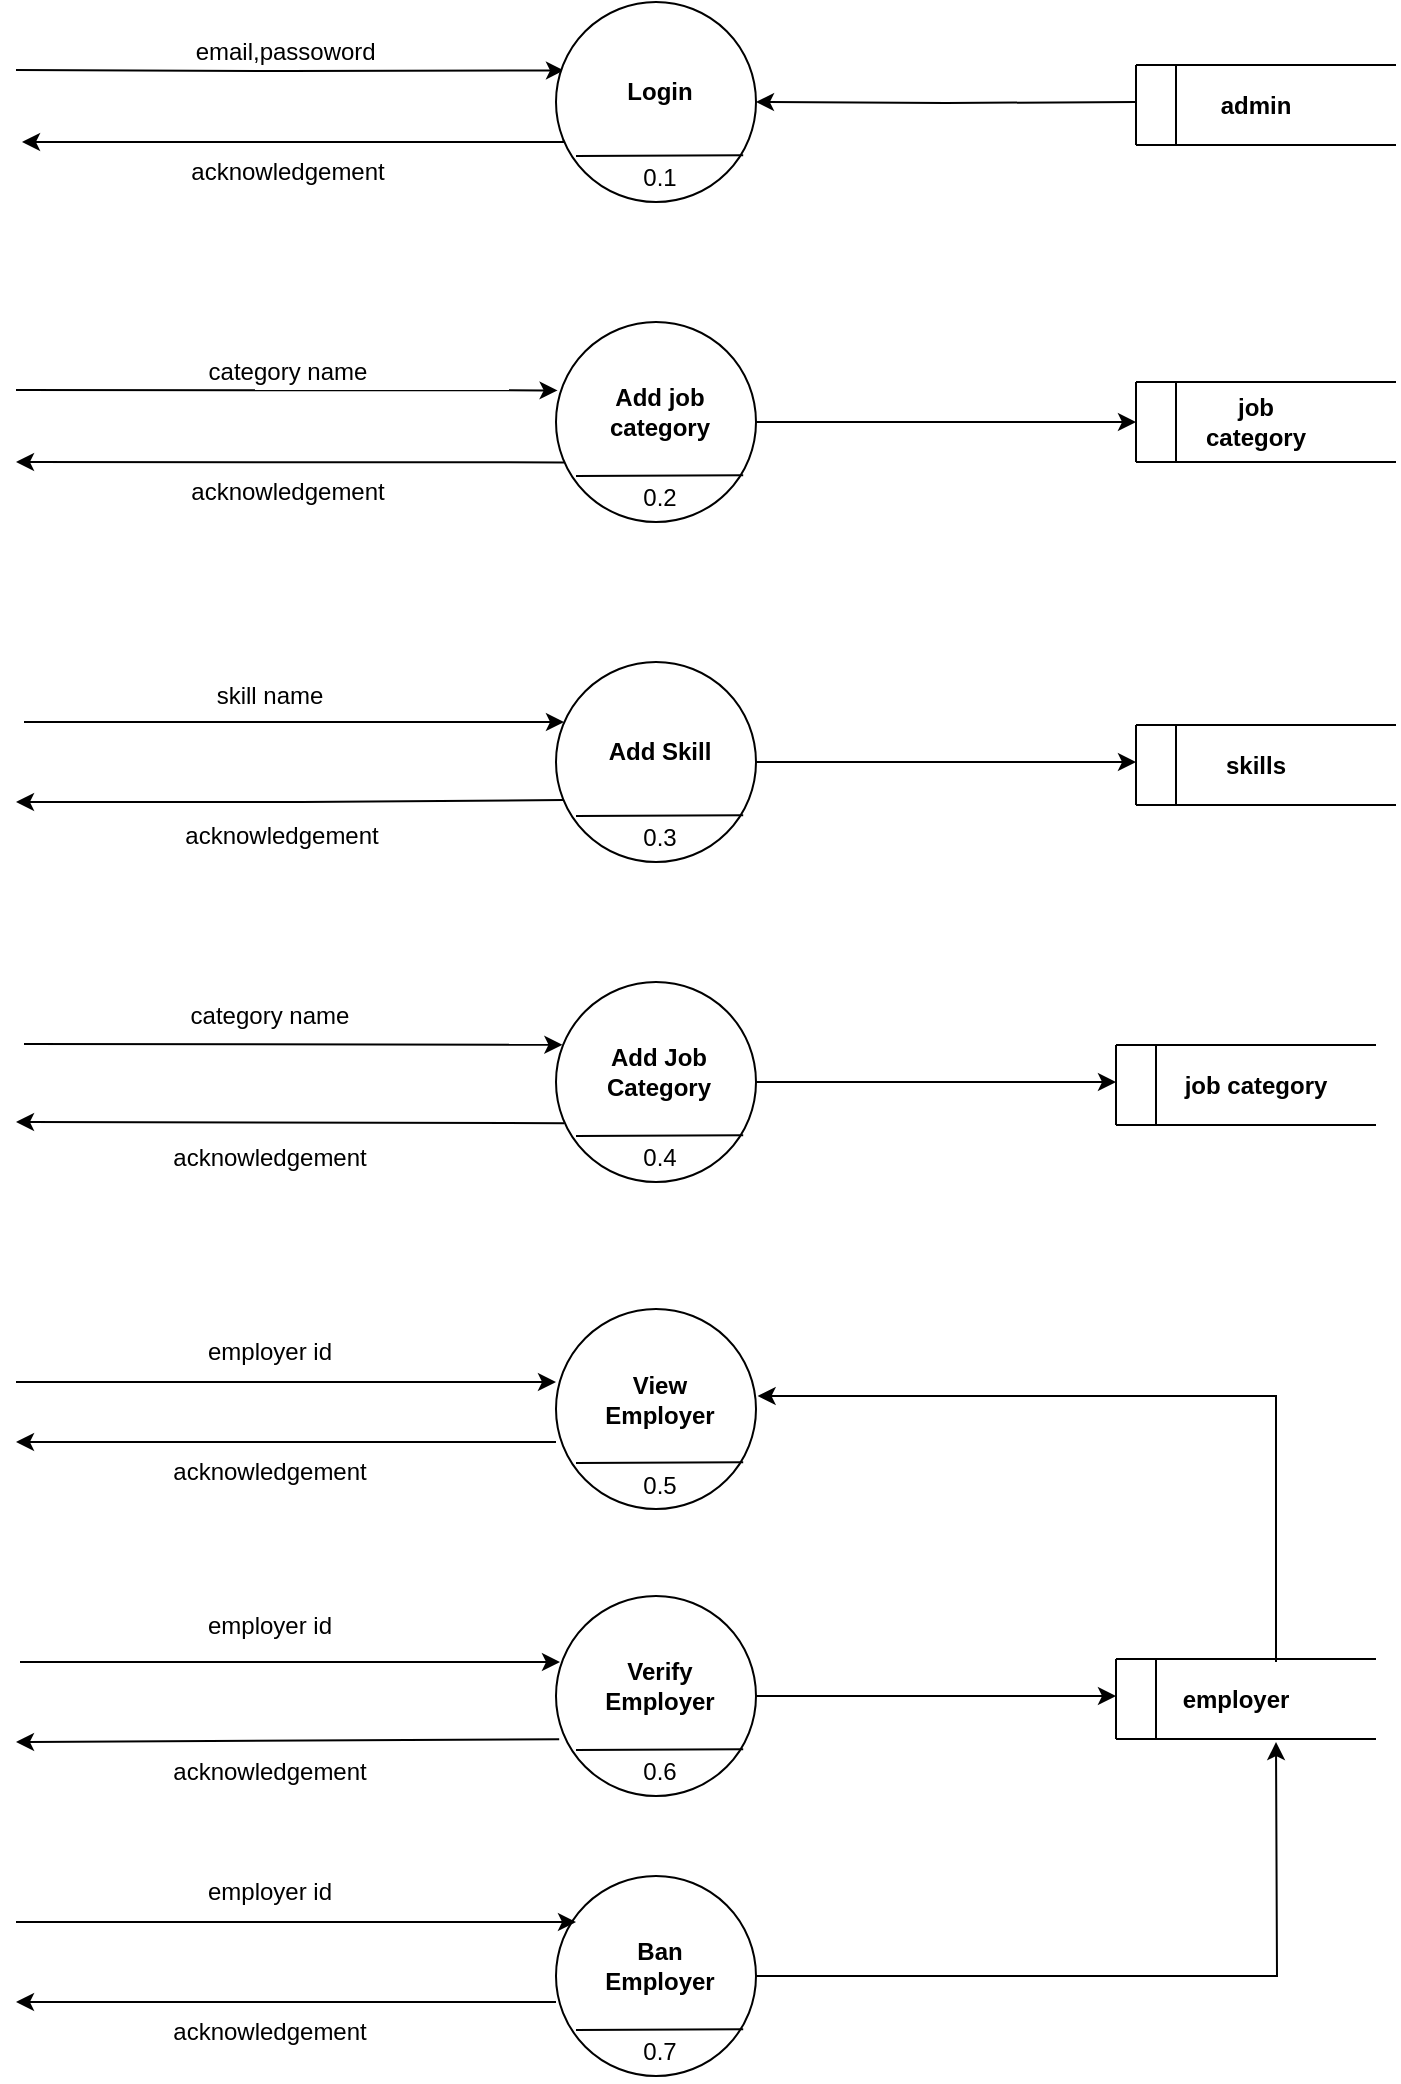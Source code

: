 <mxfile version="19.0.3" type="device"><diagram id="TOkJY3j2TRQBVx4fKm12" name="Page-1"><mxGraphModel dx="1550" dy="827" grid="1" gridSize="10" guides="1" tooltips="1" connect="1" arrows="1" fold="1" page="1" pageScale="1" pageWidth="850" pageHeight="1100" math="0" shadow="0"><root><mxCell id="0"/><mxCell id="1" parent="0"/><mxCell id="_CBgfRys0AloeU_Ydikx-16" style="edgeStyle=orthogonalEdgeStyle;rounded=0;orthogonalLoop=1;jettySize=auto;html=1;exitX=0.008;exitY=0.686;exitDx=0;exitDy=0;exitPerimeter=0;" parent="1" edge="1"><mxGeometry relative="1" as="geometry"><mxPoint x="393.8" y="128.6" as="sourcePoint"/><mxPoint x="123" y="130" as="targetPoint"/><Array as="points"><mxPoint x="394" y="130"/></Array></mxGeometry></mxCell><mxCell id="_CBgfRys0AloeU_Ydikx-14" style="edgeStyle=orthogonalEdgeStyle;rounded=0;orthogonalLoop=1;jettySize=auto;html=1;entryX=0.04;entryY=0.342;entryDx=0;entryDy=0;entryPerimeter=0;" parent="1" target="_CBgfRys0AloeU_Ydikx-1" edge="1"><mxGeometry relative="1" as="geometry"><mxPoint x="120" y="94" as="sourcePoint"/></mxGeometry></mxCell><mxCell id="_CBgfRys0AloeU_Ydikx-11" value="" style="group" parent="1" vertex="1" connectable="0"><mxGeometry x="680" y="91.5" width="130" height="40" as="geometry"/></mxCell><mxCell id="_CBgfRys0AloeU_Ydikx-6" value="" style="endArrow=none;html=1;rounded=0;" parent="_CBgfRys0AloeU_Ydikx-11" edge="1"><mxGeometry width="50" height="50" relative="1" as="geometry"><mxPoint as="sourcePoint"/><mxPoint x="130" as="targetPoint"/></mxGeometry></mxCell><mxCell id="_CBgfRys0AloeU_Ydikx-7" value="" style="endArrow=none;html=1;rounded=0;" parent="_CBgfRys0AloeU_Ydikx-11" edge="1"><mxGeometry width="50" height="50" relative="1" as="geometry"><mxPoint x="130" y="40" as="sourcePoint"/><mxPoint y="40" as="targetPoint"/></mxGeometry></mxCell><mxCell id="_CBgfRys0AloeU_Ydikx-8" value="" style="endArrow=none;html=1;rounded=0;" parent="_CBgfRys0AloeU_Ydikx-11" edge="1"><mxGeometry width="50" height="50" relative="1" as="geometry"><mxPoint y="40" as="sourcePoint"/><mxPoint as="targetPoint"/></mxGeometry></mxCell><mxCell id="_CBgfRys0AloeU_Ydikx-9" value="" style="endArrow=none;html=1;rounded=0;" parent="_CBgfRys0AloeU_Ydikx-11" edge="1"><mxGeometry width="50" height="50" relative="1" as="geometry"><mxPoint x="20" y="40" as="sourcePoint"/><mxPoint x="20" as="targetPoint"/></mxGeometry></mxCell><mxCell id="_CBgfRys0AloeU_Ydikx-10" value="&lt;b&gt;admin&lt;/b&gt;" style="text;html=1;strokeColor=none;fillColor=none;align=center;verticalAlign=middle;whiteSpace=wrap;rounded=0;" parent="_CBgfRys0AloeU_Ydikx-11" vertex="1"><mxGeometry x="30" y="5" width="60" height="30" as="geometry"/></mxCell><mxCell id="_CBgfRys0AloeU_Ydikx-15" value="email,passoword&amp;nbsp;" style="text;html=1;strokeColor=none;fillColor=none;align=center;verticalAlign=middle;whiteSpace=wrap;rounded=0;" parent="1" vertex="1"><mxGeometry x="160.5" y="70" width="191" height="30" as="geometry"/></mxCell><mxCell id="_CBgfRys0AloeU_Ydikx-17" value="acknowledgement" style="text;html=1;strokeColor=none;fillColor=none;align=center;verticalAlign=middle;whiteSpace=wrap;rounded=0;" parent="1" vertex="1"><mxGeometry x="223" y="130" width="66" height="30" as="geometry"/></mxCell><mxCell id="_CBgfRys0AloeU_Ydikx-21" value="" style="group" parent="1" vertex="1" connectable="0"><mxGeometry x="390" y="60" width="100" height="103" as="geometry"/></mxCell><mxCell id="_CBgfRys0AloeU_Ydikx-1" value="" style="ellipse;whiteSpace=wrap;html=1;aspect=fixed;" parent="_CBgfRys0AloeU_Ydikx-21" vertex="1"><mxGeometry width="100" height="100" as="geometry"/></mxCell><mxCell id="_CBgfRys0AloeU_Ydikx-3" value="" style="endArrow=none;html=1;rounded=0;entryX=0.936;entryY=0.766;entryDx=0;entryDy=0;entryPerimeter=0;" parent="_CBgfRys0AloeU_Ydikx-21" target="_CBgfRys0AloeU_Ydikx-1" edge="1"><mxGeometry width="50" height="50" relative="1" as="geometry"><mxPoint x="10" y="77" as="sourcePoint"/><mxPoint y="130" as="targetPoint"/></mxGeometry></mxCell><mxCell id="_CBgfRys0AloeU_Ydikx-4" value="0.1" style="text;html=1;strokeColor=none;fillColor=none;align=center;verticalAlign=middle;whiteSpace=wrap;rounded=0;" parent="_CBgfRys0AloeU_Ydikx-21" vertex="1"><mxGeometry x="22" y="73" width="60" height="30" as="geometry"/></mxCell><mxCell id="_CBgfRys0AloeU_Ydikx-19" value="&lt;b&gt;Login&lt;/b&gt;" style="text;html=1;strokeColor=none;fillColor=none;align=center;verticalAlign=middle;whiteSpace=wrap;rounded=0;" parent="_CBgfRys0AloeU_Ydikx-21" vertex="1"><mxGeometry x="22" y="30" width="60" height="30" as="geometry"/></mxCell><mxCell id="_CBgfRys0AloeU_Ydikx-22" value="" style="group" parent="1" vertex="1" connectable="0"><mxGeometry x="390" y="220" width="100" height="103" as="geometry"/></mxCell><mxCell id="_CBgfRys0AloeU_Ydikx-23" value="" style="ellipse;whiteSpace=wrap;html=1;aspect=fixed;" parent="_CBgfRys0AloeU_Ydikx-22" vertex="1"><mxGeometry width="100" height="100" as="geometry"/></mxCell><mxCell id="_CBgfRys0AloeU_Ydikx-24" value="" style="endArrow=none;html=1;rounded=0;entryX=0.936;entryY=0.766;entryDx=0;entryDy=0;entryPerimeter=0;" parent="_CBgfRys0AloeU_Ydikx-22" target="_CBgfRys0AloeU_Ydikx-23" edge="1"><mxGeometry width="50" height="50" relative="1" as="geometry"><mxPoint x="10" y="77" as="sourcePoint"/><mxPoint y="130" as="targetPoint"/></mxGeometry></mxCell><mxCell id="_CBgfRys0AloeU_Ydikx-25" value="0.2&lt;br&gt;" style="text;html=1;strokeColor=none;fillColor=none;align=center;verticalAlign=middle;whiteSpace=wrap;rounded=0;" parent="_CBgfRys0AloeU_Ydikx-22" vertex="1"><mxGeometry x="22" y="73" width="60" height="30" as="geometry"/></mxCell><mxCell id="_CBgfRys0AloeU_Ydikx-26" value="&lt;b&gt;Add job category&lt;/b&gt;" style="text;html=1;strokeColor=none;fillColor=none;align=center;verticalAlign=middle;whiteSpace=wrap;rounded=0;" parent="_CBgfRys0AloeU_Ydikx-22" vertex="1"><mxGeometry x="22" y="30" width="60" height="30" as="geometry"/></mxCell><mxCell id="_CBgfRys0AloeU_Ydikx-27" value="" style="group" parent="1" vertex="1" connectable="0"><mxGeometry x="680" y="250" width="130" height="40" as="geometry"/></mxCell><mxCell id="_CBgfRys0AloeU_Ydikx-28" value="" style="endArrow=none;html=1;rounded=0;" parent="_CBgfRys0AloeU_Ydikx-27" edge="1"><mxGeometry width="50" height="50" relative="1" as="geometry"><mxPoint as="sourcePoint"/><mxPoint x="130" as="targetPoint"/></mxGeometry></mxCell><mxCell id="_CBgfRys0AloeU_Ydikx-29" value="" style="endArrow=none;html=1;rounded=0;" parent="_CBgfRys0AloeU_Ydikx-27" edge="1"><mxGeometry width="50" height="50" relative="1" as="geometry"><mxPoint x="130" y="40" as="sourcePoint"/><mxPoint y="40" as="targetPoint"/></mxGeometry></mxCell><mxCell id="_CBgfRys0AloeU_Ydikx-30" value="" style="endArrow=none;html=1;rounded=0;" parent="_CBgfRys0AloeU_Ydikx-27" edge="1"><mxGeometry width="50" height="50" relative="1" as="geometry"><mxPoint y="40" as="sourcePoint"/><mxPoint as="targetPoint"/></mxGeometry></mxCell><mxCell id="_CBgfRys0AloeU_Ydikx-31" value="" style="endArrow=none;html=1;rounded=0;" parent="_CBgfRys0AloeU_Ydikx-27" edge="1"><mxGeometry width="50" height="50" relative="1" as="geometry"><mxPoint x="20" y="40" as="sourcePoint"/><mxPoint x="20" as="targetPoint"/></mxGeometry></mxCell><mxCell id="_CBgfRys0AloeU_Ydikx-32" value="&lt;b&gt;job category&lt;/b&gt;" style="text;html=1;strokeColor=none;fillColor=none;align=center;verticalAlign=middle;whiteSpace=wrap;rounded=0;" parent="_CBgfRys0AloeU_Ydikx-27" vertex="1"><mxGeometry x="30" y="5" width="60" height="30" as="geometry"/></mxCell><mxCell id="_CBgfRys0AloeU_Ydikx-36" value="" style="group" parent="1" vertex="1" connectable="0"><mxGeometry x="390" y="390" width="100" height="103" as="geometry"/></mxCell><mxCell id="_CBgfRys0AloeU_Ydikx-37" value="" style="ellipse;whiteSpace=wrap;html=1;aspect=fixed;" parent="_CBgfRys0AloeU_Ydikx-36" vertex="1"><mxGeometry width="100" height="100" as="geometry"/></mxCell><mxCell id="_CBgfRys0AloeU_Ydikx-38" value="" style="endArrow=none;html=1;rounded=0;entryX=0.936;entryY=0.766;entryDx=0;entryDy=0;entryPerimeter=0;" parent="_CBgfRys0AloeU_Ydikx-36" target="_CBgfRys0AloeU_Ydikx-37" edge="1"><mxGeometry width="50" height="50" relative="1" as="geometry"><mxPoint x="10" y="77" as="sourcePoint"/><mxPoint y="130" as="targetPoint"/></mxGeometry></mxCell><mxCell id="_CBgfRys0AloeU_Ydikx-39" value="0.3&lt;br&gt;" style="text;html=1;strokeColor=none;fillColor=none;align=center;verticalAlign=middle;whiteSpace=wrap;rounded=0;" parent="_CBgfRys0AloeU_Ydikx-36" vertex="1"><mxGeometry x="22" y="73" width="60" height="30" as="geometry"/></mxCell><mxCell id="_CBgfRys0AloeU_Ydikx-40" value="&lt;b&gt;Add Skill&lt;/b&gt;" style="text;html=1;strokeColor=none;fillColor=none;align=center;verticalAlign=middle;whiteSpace=wrap;rounded=0;" parent="_CBgfRys0AloeU_Ydikx-36" vertex="1"><mxGeometry x="22" y="30" width="60" height="30" as="geometry"/></mxCell><mxCell id="_CBgfRys0AloeU_Ydikx-47" style="edgeStyle=orthogonalEdgeStyle;rounded=0;orthogonalLoop=1;jettySize=auto;html=1;" parent="1" source="_CBgfRys0AloeU_Ydikx-37" edge="1"><mxGeometry relative="1" as="geometry"><mxPoint x="680" y="440" as="targetPoint"/></mxGeometry></mxCell><mxCell id="_CBgfRys0AloeU_Ydikx-49" value="skill name" style="text;html=1;strokeColor=none;fillColor=none;align=center;verticalAlign=middle;whiteSpace=wrap;rounded=0;" parent="1" vertex="1"><mxGeometry x="160" y="391.5" width="174" height="30" as="geometry"/></mxCell><mxCell id="_CBgfRys0AloeU_Ydikx-50" value="" style="group" parent="1" vertex="1" connectable="0"><mxGeometry x="390" y="713.5" width="100" height="103" as="geometry"/></mxCell><mxCell id="_CBgfRys0AloeU_Ydikx-51" value="" style="ellipse;whiteSpace=wrap;html=1;aspect=fixed;" parent="_CBgfRys0AloeU_Ydikx-50" vertex="1"><mxGeometry width="100" height="100" as="geometry"/></mxCell><mxCell id="_CBgfRys0AloeU_Ydikx-52" value="" style="endArrow=none;html=1;rounded=0;entryX=0.936;entryY=0.766;entryDx=0;entryDy=0;entryPerimeter=0;" parent="_CBgfRys0AloeU_Ydikx-50" target="_CBgfRys0AloeU_Ydikx-51" edge="1"><mxGeometry width="50" height="50" relative="1" as="geometry"><mxPoint x="10" y="77" as="sourcePoint"/><mxPoint y="130" as="targetPoint"/></mxGeometry></mxCell><mxCell id="_CBgfRys0AloeU_Ydikx-53" value="0.5" style="text;html=1;strokeColor=none;fillColor=none;align=center;verticalAlign=middle;whiteSpace=wrap;rounded=0;" parent="_CBgfRys0AloeU_Ydikx-50" vertex="1"><mxGeometry x="22" y="73" width="60" height="30" as="geometry"/></mxCell><mxCell id="_CBgfRys0AloeU_Ydikx-54" value="&lt;b&gt;View Employer&lt;/b&gt;" style="text;html=1;strokeColor=none;fillColor=none;align=center;verticalAlign=middle;whiteSpace=wrap;rounded=0;" parent="_CBgfRys0AloeU_Ydikx-50" vertex="1"><mxGeometry x="22" y="30" width="60" height="30" as="geometry"/></mxCell><mxCell id="_CBgfRys0AloeU_Ydikx-55" value="" style="group" parent="1" vertex="1" connectable="0"><mxGeometry x="390" y="857" width="100" height="103" as="geometry"/></mxCell><mxCell id="_CBgfRys0AloeU_Ydikx-56" value="" style="ellipse;whiteSpace=wrap;html=1;aspect=fixed;" parent="_CBgfRys0AloeU_Ydikx-55" vertex="1"><mxGeometry width="100" height="100" as="geometry"/></mxCell><mxCell id="_CBgfRys0AloeU_Ydikx-57" value="" style="endArrow=none;html=1;rounded=0;entryX=0.936;entryY=0.766;entryDx=0;entryDy=0;entryPerimeter=0;" parent="_CBgfRys0AloeU_Ydikx-55" target="_CBgfRys0AloeU_Ydikx-56" edge="1"><mxGeometry width="50" height="50" relative="1" as="geometry"><mxPoint x="10" y="77" as="sourcePoint"/><mxPoint y="130" as="targetPoint"/></mxGeometry></mxCell><mxCell id="_CBgfRys0AloeU_Ydikx-58" value="0.6&lt;br&gt;" style="text;html=1;strokeColor=none;fillColor=none;align=center;verticalAlign=middle;whiteSpace=wrap;rounded=0;" parent="_CBgfRys0AloeU_Ydikx-55" vertex="1"><mxGeometry x="22" y="73" width="60" height="30" as="geometry"/></mxCell><mxCell id="_CBgfRys0AloeU_Ydikx-59" value="&lt;b&gt;Verify Employer&lt;/b&gt;" style="text;html=1;strokeColor=none;fillColor=none;align=center;verticalAlign=middle;whiteSpace=wrap;rounded=0;" parent="_CBgfRys0AloeU_Ydikx-55" vertex="1"><mxGeometry x="22" y="30" width="60" height="30" as="geometry"/></mxCell><mxCell id="_CBgfRys0AloeU_Ydikx-60" value="" style="group" parent="1" vertex="1" connectable="0"><mxGeometry x="670" y="888.5" width="130" height="40" as="geometry"/></mxCell><mxCell id="_CBgfRys0AloeU_Ydikx-61" value="" style="endArrow=none;html=1;rounded=0;" parent="_CBgfRys0AloeU_Ydikx-60" edge="1"><mxGeometry width="50" height="50" relative="1" as="geometry"><mxPoint as="sourcePoint"/><mxPoint x="130" as="targetPoint"/></mxGeometry></mxCell><mxCell id="_CBgfRys0AloeU_Ydikx-62" value="" style="endArrow=none;html=1;rounded=0;" parent="_CBgfRys0AloeU_Ydikx-60" edge="1"><mxGeometry width="50" height="50" relative="1" as="geometry"><mxPoint x="130" y="40" as="sourcePoint"/><mxPoint y="40" as="targetPoint"/></mxGeometry></mxCell><mxCell id="_CBgfRys0AloeU_Ydikx-63" value="" style="endArrow=none;html=1;rounded=0;" parent="_CBgfRys0AloeU_Ydikx-60" edge="1"><mxGeometry width="50" height="50" relative="1" as="geometry"><mxPoint y="40" as="sourcePoint"/><mxPoint as="targetPoint"/></mxGeometry></mxCell><mxCell id="_CBgfRys0AloeU_Ydikx-64" value="" style="endArrow=none;html=1;rounded=0;" parent="_CBgfRys0AloeU_Ydikx-60" edge="1"><mxGeometry width="50" height="50" relative="1" as="geometry"><mxPoint x="20" y="40" as="sourcePoint"/><mxPoint x="20" as="targetPoint"/></mxGeometry></mxCell><mxCell id="_CBgfRys0AloeU_Ydikx-65" value="&lt;b&gt;employer&lt;/b&gt;" style="text;html=1;strokeColor=none;fillColor=none;align=center;verticalAlign=middle;whiteSpace=wrap;rounded=0;" parent="_CBgfRys0AloeU_Ydikx-60" vertex="1"><mxGeometry x="30" y="5" width="60" height="30" as="geometry"/></mxCell><mxCell id="_CBgfRys0AloeU_Ydikx-68" value="category name" style="text;html=1;strokeColor=none;fillColor=none;align=center;verticalAlign=middle;whiteSpace=wrap;rounded=0;" parent="1" vertex="1"><mxGeometry x="199" y="551.5" width="96" height="30" as="geometry"/></mxCell><mxCell id="_CBgfRys0AloeU_Ydikx-73" value="" style="group" parent="1" vertex="1" connectable="0"><mxGeometry x="390" y="550" width="100" height="103" as="geometry"/></mxCell><mxCell id="_CBgfRys0AloeU_Ydikx-74" value="" style="ellipse;whiteSpace=wrap;html=1;aspect=fixed;" parent="_CBgfRys0AloeU_Ydikx-73" vertex="1"><mxGeometry width="100" height="100" as="geometry"/></mxCell><mxCell id="_CBgfRys0AloeU_Ydikx-75" value="" style="endArrow=none;html=1;rounded=0;entryX=0.936;entryY=0.766;entryDx=0;entryDy=0;entryPerimeter=0;" parent="_CBgfRys0AloeU_Ydikx-73" target="_CBgfRys0AloeU_Ydikx-74" edge="1"><mxGeometry width="50" height="50" relative="1" as="geometry"><mxPoint x="10" y="77" as="sourcePoint"/><mxPoint y="130" as="targetPoint"/></mxGeometry></mxCell><mxCell id="_CBgfRys0AloeU_Ydikx-76" value="0.4&lt;br&gt;" style="text;html=1;strokeColor=none;fillColor=none;align=center;verticalAlign=middle;whiteSpace=wrap;rounded=0;" parent="_CBgfRys0AloeU_Ydikx-73" vertex="1"><mxGeometry x="22" y="73" width="60" height="30" as="geometry"/></mxCell><mxCell id="_CBgfRys0AloeU_Ydikx-77" value="&lt;b&gt;Add Job Category&lt;/b&gt;" style="text;html=1;strokeColor=none;fillColor=none;align=center;verticalAlign=middle;whiteSpace=wrap;rounded=0;" parent="_CBgfRys0AloeU_Ydikx-73" vertex="1"><mxGeometry x="20" y="30" width="63" height="30" as="geometry"/></mxCell><mxCell id="_CBgfRys0AloeU_Ydikx-79" style="edgeStyle=orthogonalEdgeStyle;rounded=0;orthogonalLoop=1;jettySize=auto;html=1;exitX=1;exitY=0.5;exitDx=0;exitDy=0;" parent="1" source="_CBgfRys0AloeU_Ydikx-56" edge="1"><mxGeometry relative="1" as="geometry"><mxPoint x="670" y="907" as="targetPoint"/></mxGeometry></mxCell><mxCell id="_CBgfRys0AloeU_Ydikx-81" style="edgeStyle=orthogonalEdgeStyle;rounded=0;orthogonalLoop=1;jettySize=auto;html=1;entryX=1.008;entryY=0.435;entryDx=0;entryDy=0;entryPerimeter=0;" parent="1" target="_CBgfRys0AloeU_Ydikx-51" edge="1"><mxGeometry relative="1" as="geometry"><mxPoint x="485" y="800" as="targetPoint"/><mxPoint x="750" y="890" as="sourcePoint"/><Array as="points"><mxPoint x="750" y="757"/></Array></mxGeometry></mxCell><mxCell id="_CBgfRys0AloeU_Ydikx-82" value="category name" style="text;html=1;strokeColor=none;fillColor=none;align=center;verticalAlign=middle;whiteSpace=wrap;rounded=0;" parent="1" vertex="1"><mxGeometry x="190" y="230" width="132" height="30" as="geometry"/></mxCell><mxCell id="z5NxAWvf24ySx-73J2xH-4" value="employer id" style="text;html=1;strokeColor=none;fillColor=none;align=center;verticalAlign=middle;whiteSpace=wrap;rounded=0;" parent="1" vertex="1"><mxGeometry x="199" y="720" width="96" height="30" as="geometry"/></mxCell><mxCell id="z5NxAWvf24ySx-73J2xH-5" value="employer id" style="text;html=1;strokeColor=none;fillColor=none;align=center;verticalAlign=middle;whiteSpace=wrap;rounded=0;" parent="1" vertex="1"><mxGeometry x="199" y="857" width="96" height="30" as="geometry"/></mxCell><mxCell id="z5NxAWvf24ySx-73J2xH-6" value="" style="group" parent="1" vertex="1" connectable="0"><mxGeometry x="680" y="421.5" width="130" height="40" as="geometry"/></mxCell><mxCell id="z5NxAWvf24ySx-73J2xH-7" value="" style="endArrow=none;html=1;rounded=0;" parent="z5NxAWvf24ySx-73J2xH-6" edge="1"><mxGeometry width="50" height="50" relative="1" as="geometry"><mxPoint as="sourcePoint"/><mxPoint x="130" as="targetPoint"/></mxGeometry></mxCell><mxCell id="z5NxAWvf24ySx-73J2xH-8" value="" style="endArrow=none;html=1;rounded=0;" parent="z5NxAWvf24ySx-73J2xH-6" edge="1"><mxGeometry width="50" height="50" relative="1" as="geometry"><mxPoint x="130" y="40" as="sourcePoint"/><mxPoint y="40" as="targetPoint"/></mxGeometry></mxCell><mxCell id="z5NxAWvf24ySx-73J2xH-9" value="" style="endArrow=none;html=1;rounded=0;" parent="z5NxAWvf24ySx-73J2xH-6" edge="1"><mxGeometry width="50" height="50" relative="1" as="geometry"><mxPoint y="40" as="sourcePoint"/><mxPoint as="targetPoint"/></mxGeometry></mxCell><mxCell id="z5NxAWvf24ySx-73J2xH-10" value="" style="endArrow=none;html=1;rounded=0;" parent="z5NxAWvf24ySx-73J2xH-6" edge="1"><mxGeometry width="50" height="50" relative="1" as="geometry"><mxPoint x="20" y="40" as="sourcePoint"/><mxPoint x="20" as="targetPoint"/></mxGeometry></mxCell><mxCell id="z5NxAWvf24ySx-73J2xH-11" value="&lt;b&gt;skills&lt;/b&gt;" style="text;html=1;strokeColor=none;fillColor=none;align=center;verticalAlign=middle;whiteSpace=wrap;rounded=0;" parent="z5NxAWvf24ySx-73J2xH-6" vertex="1"><mxGeometry x="30" y="5" width="60" height="30" as="geometry"/></mxCell><mxCell id="LLXe-MOqnw7rKnpyXfO--5" style="edgeStyle=orthogonalEdgeStyle;rounded=0;orthogonalLoop=1;jettySize=auto;html=1;entryX=1;entryY=0.5;entryDx=0;entryDy=0;" parent="1" target="_CBgfRys0AloeU_Ydikx-1" edge="1"><mxGeometry relative="1" as="geometry"><mxPoint x="680" y="110" as="sourcePoint"/></mxGeometry></mxCell><mxCell id="LLXe-MOqnw7rKnpyXfO--6" style="edgeStyle=orthogonalEdgeStyle;rounded=0;orthogonalLoop=1;jettySize=auto;html=1;exitX=1;exitY=0.5;exitDx=0;exitDy=0;" parent="1" source="_CBgfRys0AloeU_Ydikx-23" edge="1"><mxGeometry relative="1" as="geometry"><mxPoint x="680" y="270" as="targetPoint"/></mxGeometry></mxCell><mxCell id="LLXe-MOqnw7rKnpyXfO--7" value="" style="group" parent="1" vertex="1" connectable="0"><mxGeometry x="670" y="581.5" width="130" height="40" as="geometry"/></mxCell><mxCell id="LLXe-MOqnw7rKnpyXfO--8" value="" style="endArrow=none;html=1;rounded=0;" parent="LLXe-MOqnw7rKnpyXfO--7" edge="1"><mxGeometry width="50" height="50" relative="1" as="geometry"><mxPoint as="sourcePoint"/><mxPoint x="130" as="targetPoint"/></mxGeometry></mxCell><mxCell id="LLXe-MOqnw7rKnpyXfO--9" value="" style="endArrow=none;html=1;rounded=0;" parent="LLXe-MOqnw7rKnpyXfO--7" edge="1"><mxGeometry width="50" height="50" relative="1" as="geometry"><mxPoint x="130" y="40" as="sourcePoint"/><mxPoint y="40" as="targetPoint"/></mxGeometry></mxCell><mxCell id="LLXe-MOqnw7rKnpyXfO--10" value="" style="endArrow=none;html=1;rounded=0;" parent="LLXe-MOqnw7rKnpyXfO--7" edge="1"><mxGeometry width="50" height="50" relative="1" as="geometry"><mxPoint y="40" as="sourcePoint"/><mxPoint as="targetPoint"/></mxGeometry></mxCell><mxCell id="LLXe-MOqnw7rKnpyXfO--11" value="" style="endArrow=none;html=1;rounded=0;" parent="LLXe-MOqnw7rKnpyXfO--7" edge="1"><mxGeometry width="50" height="50" relative="1" as="geometry"><mxPoint x="20" y="40" as="sourcePoint"/><mxPoint x="20" as="targetPoint"/></mxGeometry></mxCell><mxCell id="LLXe-MOqnw7rKnpyXfO--12" value="&lt;b&gt;job category&lt;/b&gt;" style="text;html=1;strokeColor=none;fillColor=none;align=center;verticalAlign=middle;whiteSpace=wrap;rounded=0;" parent="LLXe-MOqnw7rKnpyXfO--7" vertex="1"><mxGeometry x="30" y="5" width="80" height="30" as="geometry"/></mxCell><mxCell id="LLXe-MOqnw7rKnpyXfO--13" style="edgeStyle=orthogonalEdgeStyle;rounded=0;orthogonalLoop=1;jettySize=auto;html=1;exitX=1;exitY=0.5;exitDx=0;exitDy=0;" parent="1" source="_CBgfRys0AloeU_Ydikx-74" edge="1"><mxGeometry relative="1" as="geometry"><mxPoint x="670" y="600" as="targetPoint"/></mxGeometry></mxCell><mxCell id="LLXe-MOqnw7rKnpyXfO--14" value="" style="group" parent="1" vertex="1" connectable="0"><mxGeometry x="390" y="997" width="100" height="103" as="geometry"/></mxCell><mxCell id="LLXe-MOqnw7rKnpyXfO--15" value="" style="ellipse;whiteSpace=wrap;html=1;aspect=fixed;" parent="LLXe-MOqnw7rKnpyXfO--14" vertex="1"><mxGeometry width="100" height="100" as="geometry"/></mxCell><mxCell id="LLXe-MOqnw7rKnpyXfO--16" value="" style="endArrow=none;html=1;rounded=0;entryX=0.936;entryY=0.766;entryDx=0;entryDy=0;entryPerimeter=0;" parent="LLXe-MOqnw7rKnpyXfO--14" target="LLXe-MOqnw7rKnpyXfO--15" edge="1"><mxGeometry width="50" height="50" relative="1" as="geometry"><mxPoint x="10" y="77" as="sourcePoint"/><mxPoint y="130" as="targetPoint"/></mxGeometry></mxCell><mxCell id="LLXe-MOqnw7rKnpyXfO--17" value="0.7" style="text;html=1;strokeColor=none;fillColor=none;align=center;verticalAlign=middle;whiteSpace=wrap;rounded=0;" parent="LLXe-MOqnw7rKnpyXfO--14" vertex="1"><mxGeometry x="22" y="73" width="60" height="30" as="geometry"/></mxCell><mxCell id="LLXe-MOqnw7rKnpyXfO--18" value="&lt;b&gt;Ban Employer&lt;/b&gt;" style="text;html=1;strokeColor=none;fillColor=none;align=center;verticalAlign=middle;whiteSpace=wrap;rounded=0;" parent="LLXe-MOqnw7rKnpyXfO--14" vertex="1"><mxGeometry x="22" y="30" width="60" height="30" as="geometry"/></mxCell><mxCell id="LLXe-MOqnw7rKnpyXfO--22" value="employer id" style="text;html=1;strokeColor=none;fillColor=none;align=center;verticalAlign=middle;whiteSpace=wrap;rounded=0;" parent="1" vertex="1"><mxGeometry x="199" y="990" width="96" height="30" as="geometry"/></mxCell><mxCell id="LLXe-MOqnw7rKnpyXfO--23" style="edgeStyle=orthogonalEdgeStyle;rounded=0;orthogonalLoop=1;jettySize=auto;html=1;" parent="1" source="LLXe-MOqnw7rKnpyXfO--15" edge="1"><mxGeometry relative="1" as="geometry"><mxPoint x="750" y="930" as="targetPoint"/></mxGeometry></mxCell><mxCell id="sTfHGg3onfI2HAqxR6e7-1" value="" style="endArrow=classic;html=1;rounded=0;entryX=0.008;entryY=0.342;entryDx=0;entryDy=0;entryPerimeter=0;" edge="1" parent="1" target="_CBgfRys0AloeU_Ydikx-23"><mxGeometry width="50" height="50" relative="1" as="geometry"><mxPoint x="120" y="254" as="sourcePoint"/><mxPoint x="270" y="300" as="targetPoint"/></mxGeometry></mxCell><mxCell id="sTfHGg3onfI2HAqxR6e7-2" value="" style="endArrow=classic;html=1;rounded=0;exitX=0.04;exitY=0.702;exitDx=0;exitDy=0;exitPerimeter=0;" edge="1" parent="1" source="_CBgfRys0AloeU_Ydikx-23"><mxGeometry width="50" height="50" relative="1" as="geometry"><mxPoint x="240" y="430" as="sourcePoint"/><mxPoint x="120" y="290" as="targetPoint"/></mxGeometry></mxCell><mxCell id="sTfHGg3onfI2HAqxR6e7-3" value="" style="endArrow=classic;html=1;rounded=0;exitX=0.008;exitY=0.69;exitDx=0;exitDy=0;exitPerimeter=0;" edge="1" parent="1"><mxGeometry width="50" height="50" relative="1" as="geometry"><mxPoint x="393.8" y="459" as="sourcePoint"/><mxPoint x="120" y="460" as="targetPoint"/><Array as="points"><mxPoint x="263" y="460"/></Array></mxGeometry></mxCell><mxCell id="sTfHGg3onfI2HAqxR6e7-4" value="" style="endArrow=classic;html=1;rounded=0;" edge="1" parent="1"><mxGeometry width="50" height="50" relative="1" as="geometry"><mxPoint x="124" y="420" as="sourcePoint"/><mxPoint x="394" y="420" as="targetPoint"/></mxGeometry></mxCell><mxCell id="sTfHGg3onfI2HAqxR6e7-5" value="" style="endArrow=classic;html=1;rounded=0;entryX=-0.008;entryY=0.314;entryDx=0;entryDy=0;entryPerimeter=0;" edge="1" parent="1"><mxGeometry width="50" height="50" relative="1" as="geometry"><mxPoint x="124" y="581" as="sourcePoint"/><mxPoint x="393.2" y="581.4" as="targetPoint"/></mxGeometry></mxCell><mxCell id="sTfHGg3onfI2HAqxR6e7-6" value="" style="endArrow=classic;html=1;rounded=0;exitX=0.04;exitY=0.706;exitDx=0;exitDy=0;exitPerimeter=0;" edge="1" parent="1" source="_CBgfRys0AloeU_Ydikx-74"><mxGeometry width="50" height="50" relative="1" as="geometry"><mxPoint x="250" y="690" as="sourcePoint"/><mxPoint x="120" y="620" as="targetPoint"/></mxGeometry></mxCell><mxCell id="sTfHGg3onfI2HAqxR6e7-7" value="" style="endArrow=classic;html=1;rounded=0;" edge="1" parent="1"><mxGeometry width="50" height="50" relative="1" as="geometry"><mxPoint x="120" y="750" as="sourcePoint"/><mxPoint x="390" y="750" as="targetPoint"/></mxGeometry></mxCell><mxCell id="sTfHGg3onfI2HAqxR6e7-8" value="" style="endArrow=classic;html=1;rounded=0;" edge="1" parent="1"><mxGeometry width="50" height="50" relative="1" as="geometry"><mxPoint x="390" y="780" as="sourcePoint"/><mxPoint x="120" y="780" as="targetPoint"/></mxGeometry></mxCell><mxCell id="sTfHGg3onfI2HAqxR6e7-9" value="" style="endArrow=classic;html=1;rounded=0;" edge="1" parent="1"><mxGeometry width="50" height="50" relative="1" as="geometry"><mxPoint x="122" y="890" as="sourcePoint"/><mxPoint x="392" y="890" as="targetPoint"/></mxGeometry></mxCell><mxCell id="sTfHGg3onfI2HAqxR6e7-10" value="" style="endArrow=classic;html=1;rounded=0;exitX=0.016;exitY=0.716;exitDx=0;exitDy=0;exitPerimeter=0;" edge="1" parent="1" source="_CBgfRys0AloeU_Ydikx-56"><mxGeometry width="50" height="50" relative="1" as="geometry"><mxPoint x="290" y="990" as="sourcePoint"/><mxPoint x="120" y="930" as="targetPoint"/></mxGeometry></mxCell><mxCell id="sTfHGg3onfI2HAqxR6e7-11" value="" style="endArrow=classic;html=1;rounded=0;" edge="1" parent="1"><mxGeometry width="50" height="50" relative="1" as="geometry"><mxPoint x="120" y="1020" as="sourcePoint"/><mxPoint x="400" y="1020" as="targetPoint"/></mxGeometry></mxCell><mxCell id="sTfHGg3onfI2HAqxR6e7-12" value="" style="endArrow=classic;html=1;rounded=0;" edge="1" parent="1"><mxGeometry width="50" height="50" relative="1" as="geometry"><mxPoint x="390" y="1060" as="sourcePoint"/><mxPoint x="120" y="1060" as="targetPoint"/></mxGeometry></mxCell><mxCell id="sTfHGg3onfI2HAqxR6e7-13" value="acknowledgement" style="text;html=1;strokeColor=none;fillColor=none;align=center;verticalAlign=middle;whiteSpace=wrap;rounded=0;" vertex="1" parent="1"><mxGeometry x="226" y="290" width="60" height="30" as="geometry"/></mxCell><mxCell id="sTfHGg3onfI2HAqxR6e7-15" value="acknowledgement" style="text;html=1;strokeColor=none;fillColor=none;align=center;verticalAlign=middle;whiteSpace=wrap;rounded=0;" vertex="1" parent="1"><mxGeometry x="223" y="461.5" width="60" height="30" as="geometry"/></mxCell><mxCell id="sTfHGg3onfI2HAqxR6e7-16" value="acknowledgement" style="text;html=1;strokeColor=none;fillColor=none;align=center;verticalAlign=middle;whiteSpace=wrap;rounded=0;" vertex="1" parent="1"><mxGeometry x="217" y="623" width="60" height="30" as="geometry"/></mxCell><mxCell id="sTfHGg3onfI2HAqxR6e7-17" value="acknowledgement" style="text;html=1;strokeColor=none;fillColor=none;align=center;verticalAlign=middle;whiteSpace=wrap;rounded=0;" vertex="1" parent="1"><mxGeometry x="217" y="780" width="60" height="30" as="geometry"/></mxCell><mxCell id="sTfHGg3onfI2HAqxR6e7-18" value="acknowledgement" style="text;html=1;strokeColor=none;fillColor=none;align=center;verticalAlign=middle;whiteSpace=wrap;rounded=0;" vertex="1" parent="1"><mxGeometry x="217" y="930" width="60" height="30" as="geometry"/></mxCell><mxCell id="sTfHGg3onfI2HAqxR6e7-19" value="acknowledgement" style="text;html=1;strokeColor=none;fillColor=none;align=center;verticalAlign=middle;whiteSpace=wrap;rounded=0;" vertex="1" parent="1"><mxGeometry x="217" y="1060" width="60" height="30" as="geometry"/></mxCell></root></mxGraphModel></diagram></mxfile>